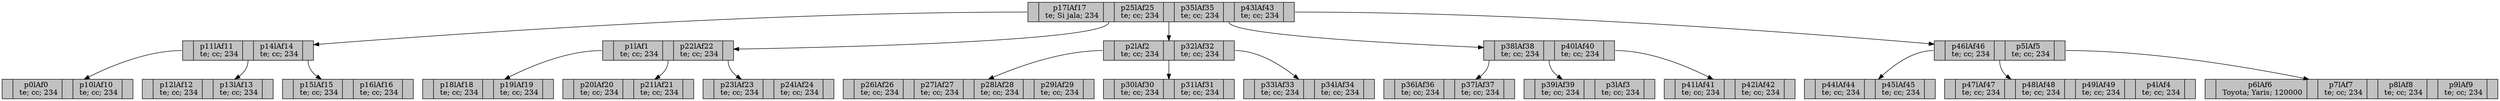 digraph G {
 rankdir=TB;
node [shape = record, style=filled, fillcolor=gray76]; 
 "edd.proyecto2.ArbolB@5faf9d39" [ label ="<C0>| p17lAf17 \n te; Si jala; 234 | <C1> | p25lAf25 \n te; cc; 234 | <C2> | p35lAf35 \n te; cc; 234 | <C3> | p43lAf43 \n te; cc; 234 | <C4>  "];
 "edd.proyecto2.ArbolB@5faf9d39":C0 -> "edd.proyecto2.ArbolB@3d135482" 

 "edd.proyecto2.ArbolB@3d135482" [ label ="<C0>| p11lAf11 \n te; cc; 234 | <C1> | p14lAf14 \n te; cc; 234 | <C2>  "];
 "edd.proyecto2.ArbolB@3d135482":C0 -> "edd.proyecto2.ArbolB@7ae68eb1" 

 "edd.proyecto2.ArbolB@7ae68eb1" [ label ="<C0>| p0lAf0 \n te; cc; 234 | <C1> | p10lAf10 \n te; cc; 234 | <C2>  "];
 "edd.proyecto2.ArbolB@3d135482":C1 -> "edd.proyecto2.ArbolB@3deb83e8" 

 "edd.proyecto2.ArbolB@3deb83e8" [ label ="<C0>| p12lAf12 \n te; cc; 234 | <C1> | p13lAf13 \n te; cc; 234 | <C2>  "];
 "edd.proyecto2.ArbolB@3d135482":C2 -> "edd.proyecto2.ArbolB@1e0e8739" 

 "edd.proyecto2.ArbolB@1e0e8739" [ label ="<C0>| p15lAf15 \n te; cc; 234 | <C1> | p16lAf16 \n te; cc; 234 | <C2>  "];
 "edd.proyecto2.ArbolB@5faf9d39":C1 -> "edd.proyecto2.ArbolB@399e773e" 

 "edd.proyecto2.ArbolB@399e773e" [ label ="<C0>| p1lAf1 \n te; cc; 234 | <C1> | p22lAf22 \n te; cc; 234 | <C2>  "];
 "edd.proyecto2.ArbolB@399e773e":C0 -> "edd.proyecto2.ArbolB@77c3e5ba" 

 "edd.proyecto2.ArbolB@77c3e5ba" [ label ="<C0>| p18lAf18 \n te; cc; 234 | <C1> | p19lAf19 \n te; cc; 234 | <C2>  "];
 "edd.proyecto2.ArbolB@399e773e":C1 -> "edd.proyecto2.ArbolB@16d6cc69" 

 "edd.proyecto2.ArbolB@16d6cc69" [ label ="<C0>| p20lAf20 \n te; cc; 234 | <C1> | p21lAf21 \n te; cc; 234 | <C2>  "];
 "edd.proyecto2.ArbolB@399e773e":C2 -> "edd.proyecto2.ArbolB@7c8bb6c5" 

 "edd.proyecto2.ArbolB@7c8bb6c5" [ label ="<C0>| p23lAf23 \n te; cc; 234 | <C1> | p24lAf24 \n te; cc; 234 | <C2>  "];
 "edd.proyecto2.ArbolB@5faf9d39":C2 -> "edd.proyecto2.ArbolB@366619ed" 

 "edd.proyecto2.ArbolB@366619ed" [ label ="<C0>| p2lAf2 \n te; cc; 234 | <C1> | p32lAf32 \n te; cc; 234 | <C2>  "];
 "edd.proyecto2.ArbolB@366619ed":C0 -> "edd.proyecto2.ArbolB@5e60d4ae" 

 "edd.proyecto2.ArbolB@5e60d4ae" [ label ="<C0>| p26lAf26 \n te; cc; 234 | <C1> | p27lAf27 \n te; cc; 234 | <C2> | p28lAf28 \n te; cc; 234 | <C3> | p29lAf29 \n te; cc; 234 | <C4>  "];
 "edd.proyecto2.ArbolB@366619ed":C1 -> "edd.proyecto2.ArbolB@7e75ee8f" 

 "edd.proyecto2.ArbolB@7e75ee8f" [ label ="<C0>| p30lAf30 \n te; cc; 234 | <C1> | p31lAf31 \n te; cc; 234 | <C2>  "];
 "edd.proyecto2.ArbolB@366619ed":C2 -> "edd.proyecto2.ArbolB@5f69521a" 

 "edd.proyecto2.ArbolB@5f69521a" [ label ="<C0>| p33lAf33 \n te; cc; 234 | <C1> | p34lAf34 \n te; cc; 234 | <C2>  "];
 "edd.proyecto2.ArbolB@5faf9d39":C3 -> "edd.proyecto2.ArbolB@5946916b" 

 "edd.proyecto2.ArbolB@5946916b" [ label ="<C0>| p38lAf38 \n te; cc; 234 | <C1> | p40lAf40 \n te; cc; 234 | <C2>  "];
 "edd.proyecto2.ArbolB@5946916b":C0 -> "edd.proyecto2.ArbolB@1dbfb49" 

 "edd.proyecto2.ArbolB@1dbfb49" [ label ="<C0>| p36lAf36 \n te; cc; 234 | <C1> | p37lAf37 \n te; cc; 234 | <C2>  "];
 "edd.proyecto2.ArbolB@5946916b":C1 -> "edd.proyecto2.ArbolB@508b6c6b" 

 "edd.proyecto2.ArbolB@508b6c6b" [ label ="<C0>| p39lAf39 \n te; cc; 234 | <C1> | p3lAf3 \n te; cc; 234 | <C2>  "];
 "edd.proyecto2.ArbolB@5946916b":C2 -> "edd.proyecto2.ArbolB@45e71de2" 

 "edd.proyecto2.ArbolB@45e71de2" [ label ="<C0>| p41lAf41 \n te; cc; 234 | <C1> | p42lAf42 \n te; cc; 234 | <C2>  "];
 "edd.proyecto2.ArbolB@5faf9d39":C4 -> "edd.proyecto2.ArbolB@284701fc" 

 "edd.proyecto2.ArbolB@284701fc" [ label ="<C0>| p46lAf46 \n te; cc; 234 | <C1> | p5lAf5 \n te; cc; 234 | <C2>  "];
 "edd.proyecto2.ArbolB@284701fc":C0 -> "edd.proyecto2.ArbolB@7698a60e" 

 "edd.proyecto2.ArbolB@7698a60e" [ label ="<C0>| p44lAf44 \n te; cc; 234 | <C1> | p45lAf45 \n te; cc; 234 | <C2>  "];
 "edd.proyecto2.ArbolB@284701fc":C1 -> "edd.proyecto2.ArbolB@7d7b7482" 

 "edd.proyecto2.ArbolB@7d7b7482" [ label ="<C0>| p47lAf47 \n te; cc; 234 | <C1> | p48lAf48 \n te; cc; 234 | <C2> | p49lAf49 \n te; cc; 234 | <C3> | p4lAf4 \n te; cc; 234 | <C4>  "];
 "edd.proyecto2.ArbolB@284701fc":C2 -> "edd.proyecto2.ArbolB@8e7ec2" 

 "edd.proyecto2.ArbolB@8e7ec2" [ label ="<C0>| p6lAf6 \n Toyota; Yaris; 120000 | <C1> | p7lAf7 \n te; cc; 234 | <C2> | p8lAf8 \n te; cc; 234 | <C3> | p9lAf9 \n te; cc; 234 | <C4>  "];}